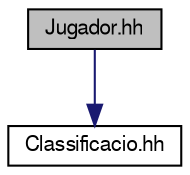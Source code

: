 digraph "Jugador.hh"
{
 // LATEX_PDF_SIZE
  edge [fontname="FreeSans",fontsize="10",labelfontname="FreeSans",labelfontsize="10"];
  node [fontname="FreeSans",fontsize="10",shape=record];
  Node1 [label="Jugador.hh",height=0.2,width=0.4,color="black", fillcolor="grey75", style="filled", fontcolor="black",tooltip="Especificació de la classe Jugador."];
  Node1 -> Node2 [color="midnightblue",fontsize="10",style="solid"];
  Node2 [label="Classificacio.hh",height=0.2,width=0.4,color="black", fillcolor="white", style="filled",URL="$_classificacio_8hh.html",tooltip=" "];
}
